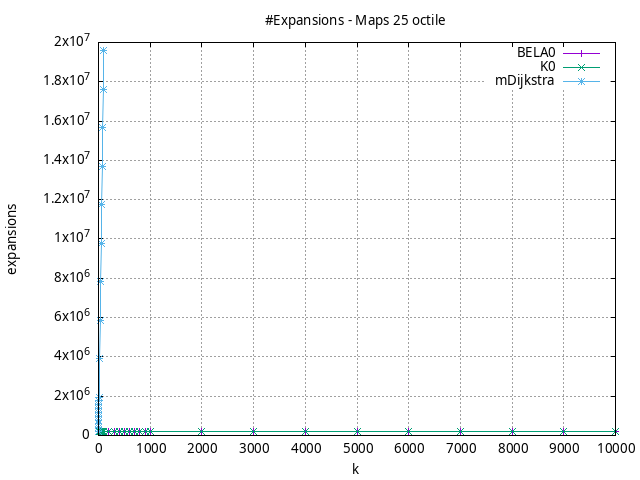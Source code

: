 #!/usr/bin/gnuplot
# -*- coding: utf-8 -*-
#
# results/maps/octile/25/random512-25.brute-force.octile.expansions.gnuplot
#
# Started on 04/07/2024 21:45:43
# Author: Carlos Linares López
set grid
set xlabel "k"
set ylabel "expansions"

set title "#Expansions - Maps 25 octile"

set terminal png enhanced font "Ariel,10"
set output 'random512-25.brute-force.octile.expansions.png'

plot "-" title "BELA0"      with linesp, "-" title "K0"      with linesp, "-" title "mDijkstra"      with linesp

	1 195769.56
	2 195769.56
	3 195769.56
	4 195769.56
	5 195769.56
	6 195769.56
	7 195769.56
	8 195769.56
	9 195769.56
	10 195769.56
	20 195769.56
	30 195769.56
	40 195769.56
	50 195769.56
	60 195769.56
	70 195769.56
	80 195769.56
	90 195769.56
	100 195769.56
	200 195769.56
	300 195769.56
	400 195769.56
	500 195769.56
	600 195769.56
	700 195769.56
	800 195769.56
	900 195769.56
	1000 195769.56
	2000 195769.56
	3000 195769.56
	4000 195769.56
	5000 195769.56
	6000 195769.56
	7000 195769.56
	8000 195769.56
	9000 195769.56
	10000 195769.56
end
	1 195770.14
	2 195802.75
	3 195813.32
	4 195817.49
	5 195825.29
	6 195827.63
	7 195829.42
	8 195831.01
	9 195836.42
	10 195839.05
	20 195844.19
	30 195847.78
	40 195850.04
	50 195856.79
	60 195859.69
	70 195861.35
	80 195862.54
	90 195863.38
	100 195864.97
	200 195872.21
	300 195872.36
	400 195872.4
	500 195872.4
	600 195872.73
	700 195872.73
	800 195872.73
	900 195872.73
	1000 195872.73
	2000 195872.8
	3000 195873.09
	4000 195874.38
	5000 195874.47
	6000 195874.47
	7000 195874.56
	8000 195874.56
	9000 195874.72
	10000 195875.1
end
	1 195769.56
	2 391539.28
	3 587309.01
	4 783078.74
	5 978848.48
	6 1174618.21
	7 1370387.95
	8 1566157.68
	9 1761927.42
	10 1957697.15
	20 3915394.5
	30 5873091.85
	40 7830789.2
	50 9788486.55
	60 11746183.9
	70 13703881.25
	80 15661578.6
	90 17619275.95
	100 19576973.3
end
